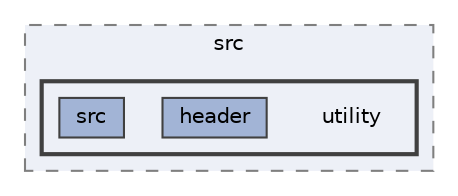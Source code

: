 digraph "C:/Users/Vıctus/Desktop/ce103-final/ce103-final-beyza-aydin-gokcenur-haymana-cpp/src/utility"
{
 // INTERACTIVE_SVG=YES
 // LATEX_PDF_SIZE
  bgcolor="transparent";
  edge [fontname=Helvetica,fontsize=10,labelfontname=Helvetica,labelfontsize=10];
  node [fontname=Helvetica,fontsize=10,shape=box,height=0.2,width=0.4];
  compound=true
  subgraph clusterdir_e4cc4e4800a765bf27f242a08d1bc8de {
    graph [ bgcolor="#edf0f7", pencolor="grey50", label="src", fontname=Helvetica,fontsize=10 style="filled,dashed", URL="dir_e4cc4e4800a765bf27f242a08d1bc8de.html",tooltip=""]
  subgraph clusterdir_6ab9d2097a2a2292dcc80d3f4f5f326b {
    graph [ bgcolor="#edf0f7", pencolor="grey25", label="", fontname=Helvetica,fontsize=10 style="filled,bold", URL="dir_6ab9d2097a2a2292dcc80d3f4f5f326b.html",tooltip=""]
    dir_6ab9d2097a2a2292dcc80d3f4f5f326b [shape=plaintext, label="utility"];
  dir_9ef1ef348e9ee2192c52b28ce5bbf01b [label="header", fillcolor="#a2b4d6", color="grey25", style="filled", URL="dir_9ef1ef348e9ee2192c52b28ce5bbf01b.html",tooltip=""];
  dir_05d7ab14eb368113e327287064008898 [label="src", fillcolor="#a2b4d6", color="grey25", style="filled", URL="dir_05d7ab14eb368113e327287064008898.html",tooltip=""];
  }
  }
}

